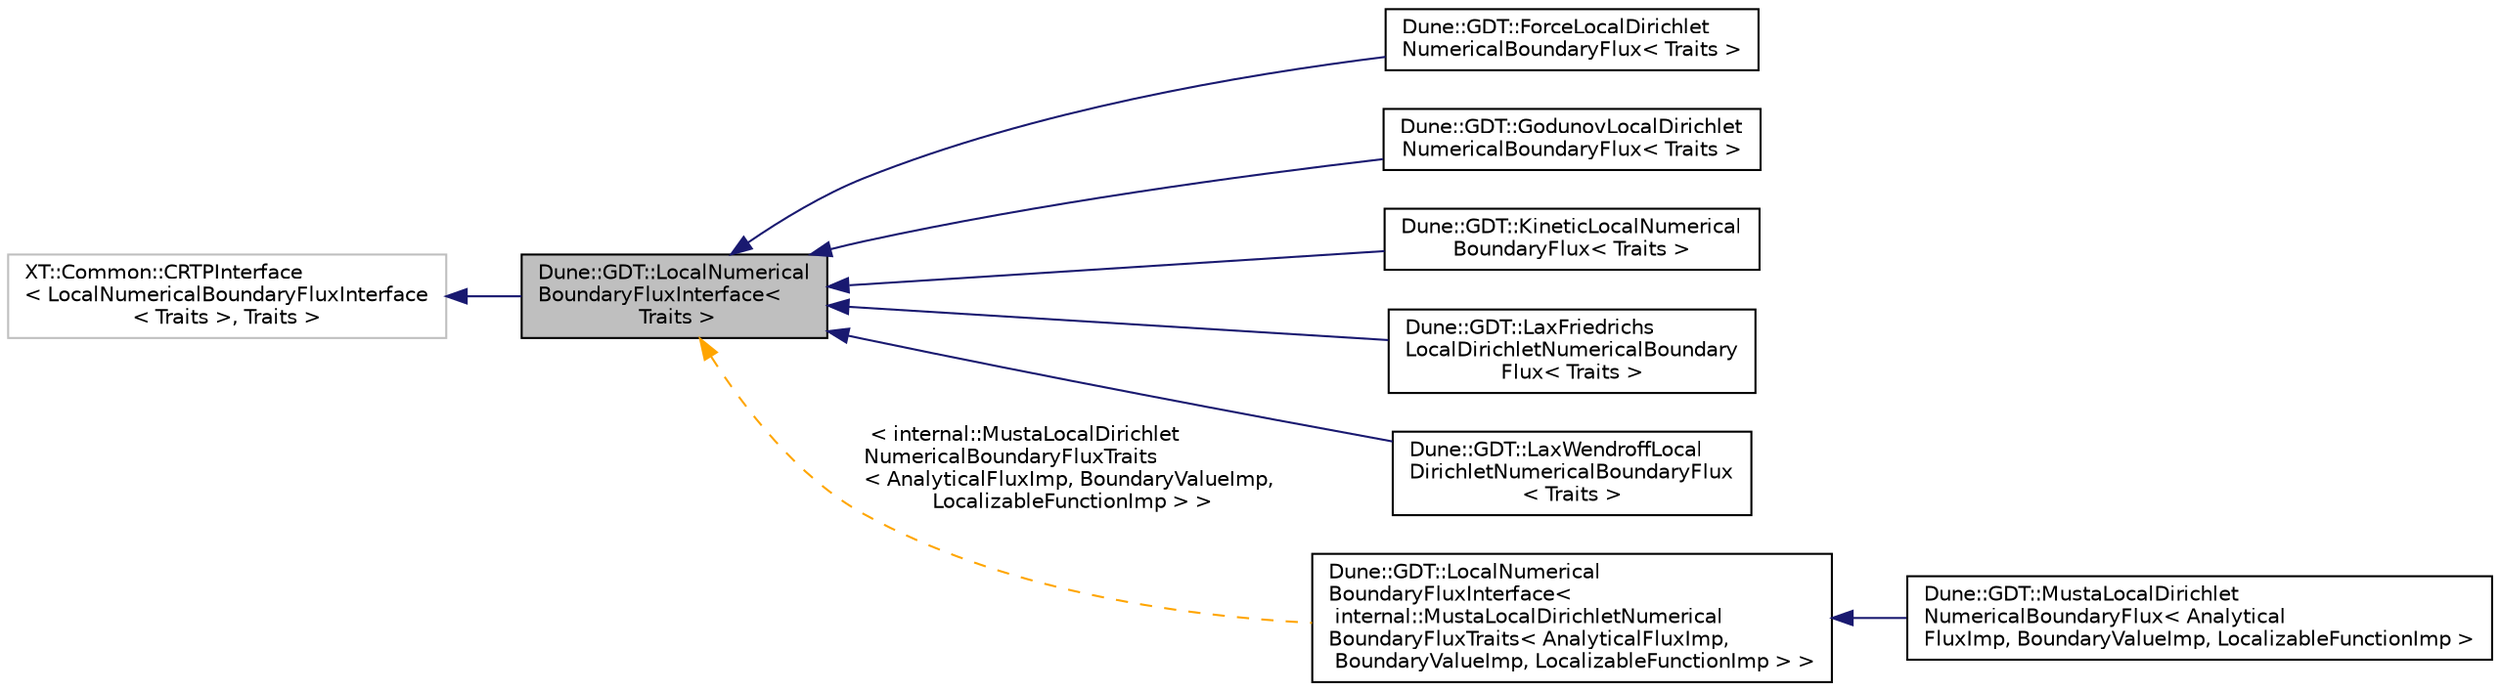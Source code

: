 digraph "Dune::GDT::LocalNumericalBoundaryFluxInterface&lt; Traits &gt;"
{
  edge [fontname="Helvetica",fontsize="10",labelfontname="Helvetica",labelfontsize="10"];
  node [fontname="Helvetica",fontsize="10",shape=record];
  rankdir="LR";
  Node0 [label="Dune::GDT::LocalNumerical\lBoundaryFluxInterface\<\l Traits \>",height=0.2,width=0.4,color="black", fillcolor="grey75", style="filled", fontcolor="black"];
  Node1 -> Node0 [dir="back",color="midnightblue",fontsize="10",style="solid",fontname="Helvetica"];
  Node1 [label="XT::Common::CRTPInterface\l\< LocalNumericalBoundaryFluxInterface\l\< Traits \>, Traits \>",height=0.2,width=0.4,color="grey75", fillcolor="white", style="filled"];
  Node0 -> Node2 [dir="back",color="midnightblue",fontsize="10",style="solid",fontname="Helvetica"];
  Node2 [label="Dune::GDT::ForceLocalDirichlet\lNumericalBoundaryFlux\< Traits \>",height=0.2,width=0.4,color="black", fillcolor="white", style="filled",URL="$a01190.html"];
  Node0 -> Node3 [dir="back",color="midnightblue",fontsize="10",style="solid",fontname="Helvetica"];
  Node3 [label="Dune::GDT::GodunovLocalDirichlet\lNumericalBoundaryFlux\< Traits \>",height=0.2,width=0.4,color="black", fillcolor="white", style="filled",URL="$a01206.html",tooltip="Godunov flux evaluation for Dirichlet boundary intersections. "];
  Node0 -> Node4 [dir="back",color="midnightblue",fontsize="10",style="solid",fontname="Helvetica"];
  Node4 [label="Dune::GDT::KineticLocalNumerical\lBoundaryFlux\< Traits \>",height=0.2,width=0.4,color="black", fillcolor="white", style="filled",URL="$a01238.html",tooltip="Kinetic flux evaluation for boundary intersections. "];
  Node0 -> Node5 [dir="back",color="midnightblue",fontsize="10",style="solid",fontname="Helvetica"];
  Node5 [label="Dune::GDT::LaxFriedrichs\lLocalDirichletNumericalBoundary\lFlux\< Traits \>",height=0.2,width=0.4,color="black", fillcolor="white", style="filled",URL="$a01258.html",tooltip="Lax-Friedrichs flux evaluation for Dirichlet boundary intersections. "];
  Node0 -> Node6 [dir="back",color="midnightblue",fontsize="10",style="solid",fontname="Helvetica"];
  Node6 [label="Dune::GDT::LaxWendroffLocal\lDirichletNumericalBoundaryFlux\l\< Traits \>",height=0.2,width=0.4,color="black", fillcolor="white", style="filled",URL="$a01286.html"];
  Node0 -> Node7 [dir="back",color="orange",fontsize="10",style="dashed",label=" \< internal::MustaLocalDirichlet\lNumericalBoundaryFluxTraits\l\< AnalyticalFluxImp, BoundaryValueImp,\l LocalizableFunctionImp \> \>" ,fontname="Helvetica"];
  Node7 [label="Dune::GDT::LocalNumerical\lBoundaryFluxInterface\<\l internal::MustaLocalDirichletNumerical\lBoundaryFluxTraits\< AnalyticalFluxImp,\l BoundaryValueImp, LocalizableFunctionImp \> \>",height=0.2,width=0.4,color="black", fillcolor="white", style="filled",URL="$a01230.html"];
  Node7 -> Node8 [dir="back",color="midnightblue",fontsize="10",style="solid",fontname="Helvetica"];
  Node8 [label="Dune::GDT::MustaLocalDirichlet\lNumericalBoundaryFlux\< Analytical\lFluxImp, BoundaryValueImp, LocalizableFunctionImp \>",height=0.2,width=0.4,color="black", fillcolor="white", style="filled",URL="$a01306.html",tooltip="MUSTA flux evaluation for Dirichlet boundary intersections. "];
}

